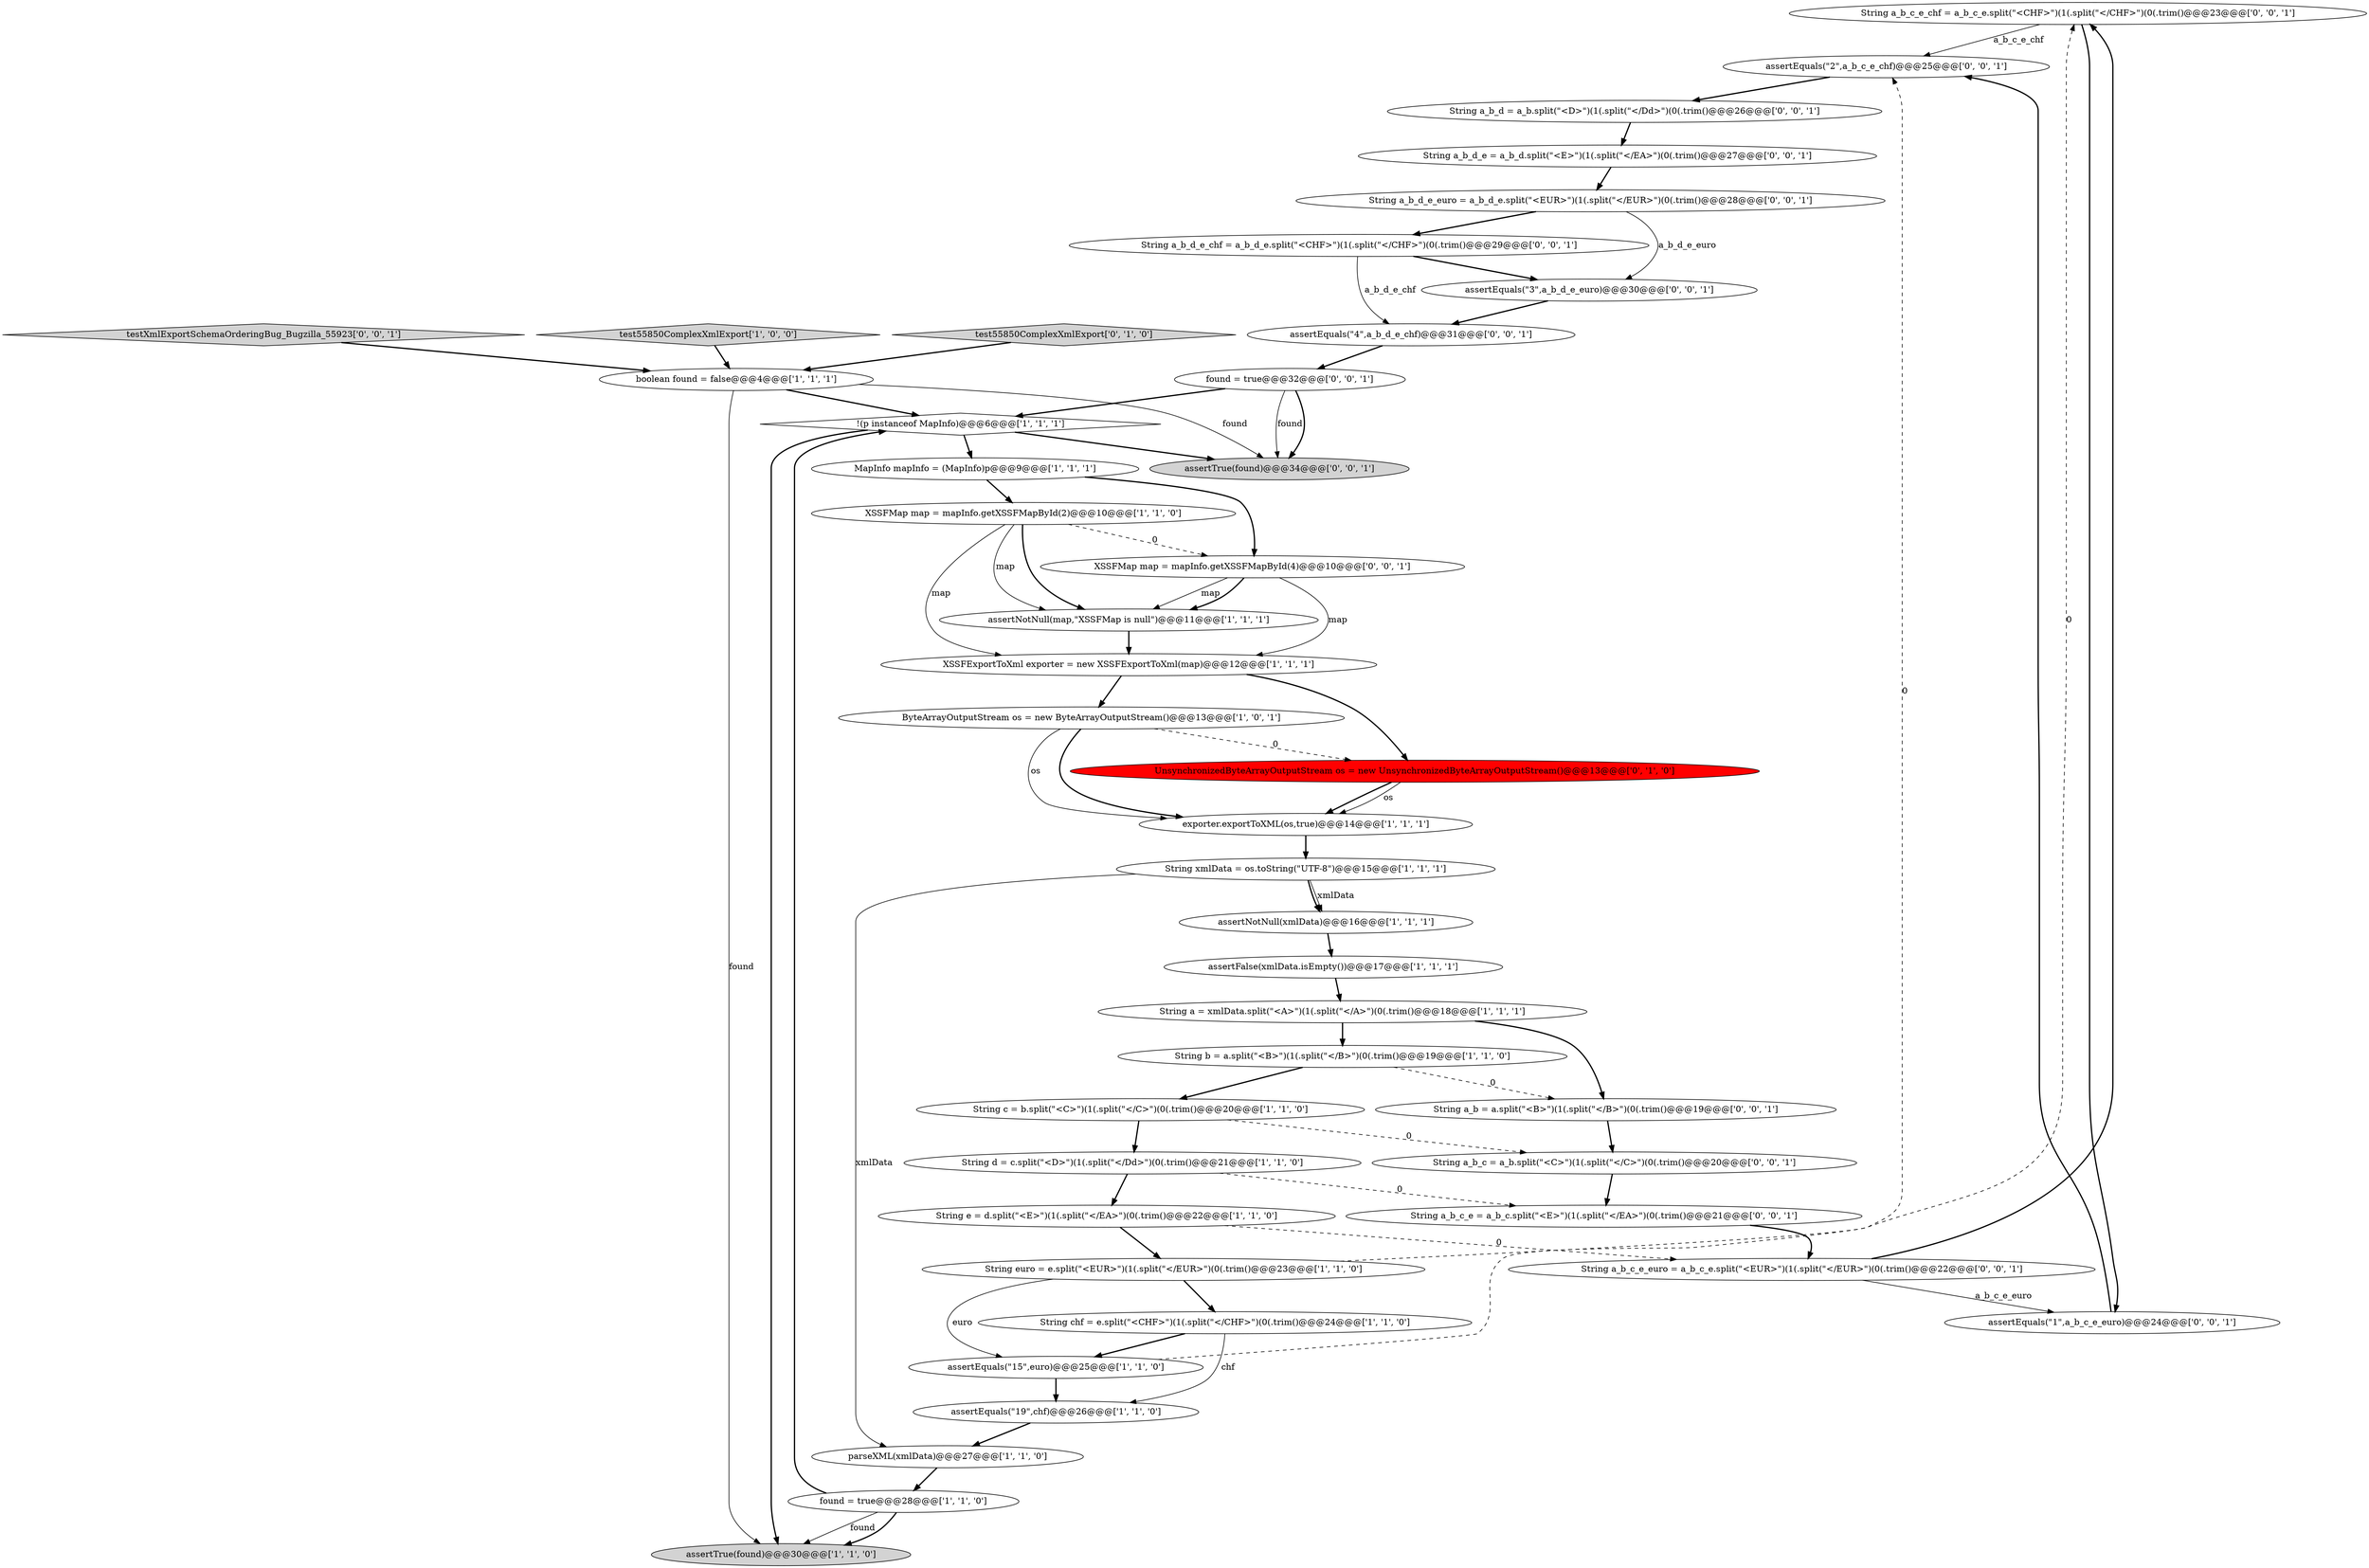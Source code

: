 digraph {
40 [style = filled, label = "String a_b_c_e_chf = a_b_c_e.split(\"<CHF>\")(1(.split(\"</CHF>\")(0(.trim()@@@23@@@['0', '0', '1']", fillcolor = white, shape = ellipse image = "AAA0AAABBB3BBB"];
9 [style = filled, label = "ByteArrayOutputStream os = new ByteArrayOutputStream()@@@13@@@['1', '0', '1']", fillcolor = white, shape = ellipse image = "AAA0AAABBB1BBB"];
30 [style = filled, label = "testXmlExportSchemaOrderingBug_Bugzilla_55923['0', '0', '1']", fillcolor = lightgray, shape = diamond image = "AAA0AAABBB3BBB"];
6 [style = filled, label = "MapInfo mapInfo = (MapInfo)p@@@9@@@['1', '1', '1']", fillcolor = white, shape = ellipse image = "AAA0AAABBB1BBB"];
42 [style = filled, label = "String a_b_d_e_chf = a_b_d_e.split(\"<CHF>\")(1(.split(\"</CHF>\")(0(.trim()@@@29@@@['0', '0', '1']", fillcolor = white, shape = ellipse image = "AAA0AAABBB3BBB"];
2 [style = filled, label = "assertTrue(found)@@@30@@@['1', '1', '0']", fillcolor = lightgray, shape = ellipse image = "AAA0AAABBB1BBB"];
28 [style = filled, label = "String a_b_c = a_b.split(\"<C>\")(1(.split(\"</C>\")(0(.trim()@@@20@@@['0', '0', '1']", fillcolor = white, shape = ellipse image = "AAA0AAABBB3BBB"];
0 [style = filled, label = "test55850ComplexXmlExport['1', '0', '0']", fillcolor = lightgray, shape = diamond image = "AAA0AAABBB1BBB"];
13 [style = filled, label = "boolean found = false@@@4@@@['1', '1', '1']", fillcolor = white, shape = ellipse image = "AAA0AAABBB1BBB"];
8 [style = filled, label = "String c = b.split(\"<C>\")(1(.split(\"</C>\")(0(.trim()@@@20@@@['1', '1', '0']", fillcolor = white, shape = ellipse image = "AAA0AAABBB1BBB"];
21 [style = filled, label = "String e = d.split(\"<E>\")(1(.split(\"</EA>\")(0(.trim()@@@22@@@['1', '1', '0']", fillcolor = white, shape = ellipse image = "AAA0AAABBB1BBB"];
22 [style = filled, label = "assertNotNull(xmlData)@@@16@@@['1', '1', '1']", fillcolor = white, shape = ellipse image = "AAA0AAABBB1BBB"];
27 [style = filled, label = "XSSFMap map = mapInfo.getXSSFMapById(4)@@@10@@@['0', '0', '1']", fillcolor = white, shape = ellipse image = "AAA0AAABBB3BBB"];
39 [style = filled, label = "String a_b_d_e = a_b_d.split(\"<E>\")(1(.split(\"</EA>\")(0(.trim()@@@27@@@['0', '0', '1']", fillcolor = white, shape = ellipse image = "AAA0AAABBB3BBB"];
25 [style = filled, label = "test55850ComplexXmlExport['0', '1', '0']", fillcolor = lightgray, shape = diamond image = "AAA0AAABBB2BBB"];
26 [style = filled, label = "assertEquals(\"2\",a_b_c_e_chf)@@@25@@@['0', '0', '1']", fillcolor = white, shape = ellipse image = "AAA0AAABBB3BBB"];
1 [style = filled, label = "found = true@@@28@@@['1', '1', '0']", fillcolor = white, shape = ellipse image = "AAA0AAABBB1BBB"];
20 [style = filled, label = "String xmlData = os.toString(\"UTF-8\")@@@15@@@['1', '1', '1']", fillcolor = white, shape = ellipse image = "AAA0AAABBB1BBB"];
19 [style = filled, label = "String d = c.split(\"<D>\")(1(.split(\"</Dd>\")(0(.trim()@@@21@@@['1', '1', '0']", fillcolor = white, shape = ellipse image = "AAA0AAABBB1BBB"];
23 [style = filled, label = "assertFalse(xmlData.isEmpty())@@@17@@@['1', '1', '1']", fillcolor = white, shape = ellipse image = "AAA0AAABBB1BBB"];
5 [style = filled, label = "String chf = e.split(\"<CHF>\")(1(.split(\"</CHF>\")(0(.trim()@@@24@@@['1', '1', '0']", fillcolor = white, shape = ellipse image = "AAA0AAABBB1BBB"];
32 [style = filled, label = "found = true@@@32@@@['0', '0', '1']", fillcolor = white, shape = ellipse image = "AAA0AAABBB3BBB"];
7 [style = filled, label = "assertNotNull(map,\"XSSFMap is null\")@@@11@@@['1', '1', '1']", fillcolor = white, shape = ellipse image = "AAA0AAABBB1BBB"];
24 [style = filled, label = "UnsynchronizedByteArrayOutputStream os = new UnsynchronizedByteArrayOutputStream()@@@13@@@['0', '1', '0']", fillcolor = red, shape = ellipse image = "AAA1AAABBB2BBB"];
15 [style = filled, label = "String a = xmlData.split(\"<A>\")(1(.split(\"</A>\")(0(.trim()@@@18@@@['1', '1', '1']", fillcolor = white, shape = ellipse image = "AAA0AAABBB1BBB"];
34 [style = filled, label = "String a_b = a.split(\"<B>\")(1(.split(\"</B>\")(0(.trim()@@@19@@@['0', '0', '1']", fillcolor = white, shape = ellipse image = "AAA0AAABBB3BBB"];
37 [style = filled, label = "assertEquals(\"3\",a_b_d_e_euro)@@@30@@@['0', '0', '1']", fillcolor = white, shape = ellipse image = "AAA0AAABBB3BBB"];
4 [style = filled, label = "XSSFMap map = mapInfo.getXSSFMapById(2)@@@10@@@['1', '1', '0']", fillcolor = white, shape = ellipse image = "AAA0AAABBB1BBB"];
3 [style = filled, label = "String euro = e.split(\"<EUR>\")(1(.split(\"</EUR>\")(0(.trim()@@@23@@@['1', '1', '0']", fillcolor = white, shape = ellipse image = "AAA0AAABBB1BBB"];
16 [style = filled, label = "assertEquals(\"19\",chf)@@@26@@@['1', '1', '0']", fillcolor = white, shape = ellipse image = "AAA0AAABBB1BBB"];
11 [style = filled, label = "assertEquals(\"15\",euro)@@@25@@@['1', '1', '0']", fillcolor = white, shape = ellipse image = "AAA0AAABBB1BBB"];
38 [style = filled, label = "String a_b_c_e = a_b_c.split(\"<E>\")(1(.split(\"</EA>\")(0(.trim()@@@21@@@['0', '0', '1']", fillcolor = white, shape = ellipse image = "AAA0AAABBB3BBB"];
41 [style = filled, label = "String a_b_d_e_euro = a_b_d_e.split(\"<EUR>\")(1(.split(\"</EUR>\")(0(.trim()@@@28@@@['0', '0', '1']", fillcolor = white, shape = ellipse image = "AAA0AAABBB3BBB"];
12 [style = filled, label = "XSSFExportToXml exporter = new XSSFExportToXml(map)@@@12@@@['1', '1', '1']", fillcolor = white, shape = ellipse image = "AAA0AAABBB1BBB"];
17 [style = filled, label = "String b = a.split(\"<B>\")(1(.split(\"</B>\")(0(.trim()@@@19@@@['1', '1', '0']", fillcolor = white, shape = ellipse image = "AAA0AAABBB1BBB"];
29 [style = filled, label = "String a_b_c_e_euro = a_b_c_e.split(\"<EUR>\")(1(.split(\"</EUR>\")(0(.trim()@@@22@@@['0', '0', '1']", fillcolor = white, shape = ellipse image = "AAA0AAABBB3BBB"];
33 [style = filled, label = "assertEquals(\"1\",a_b_c_e_euro)@@@24@@@['0', '0', '1']", fillcolor = white, shape = ellipse image = "AAA0AAABBB3BBB"];
18 [style = filled, label = "parseXML(xmlData)@@@27@@@['1', '1', '0']", fillcolor = white, shape = ellipse image = "AAA0AAABBB1BBB"];
31 [style = filled, label = "assertTrue(found)@@@34@@@['0', '0', '1']", fillcolor = lightgray, shape = ellipse image = "AAA0AAABBB3BBB"];
10 [style = filled, label = "!(p instanceof MapInfo)@@@6@@@['1', '1', '1']", fillcolor = white, shape = diamond image = "AAA0AAABBB1BBB"];
35 [style = filled, label = "String a_b_d = a_b.split(\"<D>\")(1(.split(\"</Dd>\")(0(.trim()@@@26@@@['0', '0', '1']", fillcolor = white, shape = ellipse image = "AAA0AAABBB3BBB"];
36 [style = filled, label = "assertEquals(\"4\",a_b_d_e_chf)@@@31@@@['0', '0', '1']", fillcolor = white, shape = ellipse image = "AAA0AAABBB3BBB"];
14 [style = filled, label = "exporter.exportToXML(os,true)@@@14@@@['1', '1', '1']", fillcolor = white, shape = ellipse image = "AAA0AAABBB1BBB"];
13->10 [style = bold, label=""];
17->8 [style = bold, label=""];
11->16 [style = bold, label=""];
4->12 [style = solid, label="map"];
4->7 [style = solid, label="map"];
27->7 [style = solid, label="map"];
32->31 [style = solid, label="found"];
16->18 [style = bold, label=""];
42->37 [style = bold, label=""];
30->13 [style = bold, label=""];
3->40 [style = dashed, label="0"];
10->31 [style = bold, label=""];
0->13 [style = bold, label=""];
15->34 [style = bold, label=""];
37->36 [style = bold, label=""];
41->37 [style = solid, label="a_b_d_e_euro"];
9->24 [style = dashed, label="0"];
7->12 [style = bold, label=""];
25->13 [style = bold, label=""];
17->34 [style = dashed, label="0"];
8->19 [style = bold, label=""];
38->29 [style = bold, label=""];
28->38 [style = bold, label=""];
35->39 [style = bold, label=""];
29->33 [style = solid, label="a_b_c_e_euro"];
23->15 [style = bold, label=""];
40->26 [style = solid, label="a_b_c_e_chf"];
11->26 [style = dashed, label="0"];
4->27 [style = dashed, label="0"];
36->32 [style = bold, label=""];
12->24 [style = bold, label=""];
20->18 [style = solid, label="xmlData"];
8->28 [style = dashed, label="0"];
13->31 [style = solid, label="found"];
12->9 [style = bold, label=""];
22->23 [style = bold, label=""];
10->6 [style = bold, label=""];
32->10 [style = bold, label=""];
27->12 [style = solid, label="map"];
4->7 [style = bold, label=""];
33->26 [style = bold, label=""];
20->22 [style = bold, label=""];
24->14 [style = bold, label=""];
42->36 [style = solid, label="a_b_d_e_chf"];
34->28 [style = bold, label=""];
13->2 [style = solid, label="found"];
6->4 [style = bold, label=""];
6->27 [style = bold, label=""];
15->17 [style = bold, label=""];
3->5 [style = bold, label=""];
40->33 [style = bold, label=""];
19->38 [style = dashed, label="0"];
18->1 [style = bold, label=""];
1->2 [style = solid, label="found"];
27->7 [style = bold, label=""];
9->14 [style = solid, label="os"];
26->35 [style = bold, label=""];
5->16 [style = solid, label="chf"];
9->14 [style = bold, label=""];
29->40 [style = bold, label=""];
39->41 [style = bold, label=""];
10->2 [style = bold, label=""];
5->11 [style = bold, label=""];
1->2 [style = bold, label=""];
20->22 [style = solid, label="xmlData"];
24->14 [style = solid, label="os"];
3->11 [style = solid, label="euro"];
1->10 [style = bold, label=""];
21->29 [style = dashed, label="0"];
32->31 [style = bold, label=""];
14->20 [style = bold, label=""];
21->3 [style = bold, label=""];
41->42 [style = bold, label=""];
19->21 [style = bold, label=""];
}
